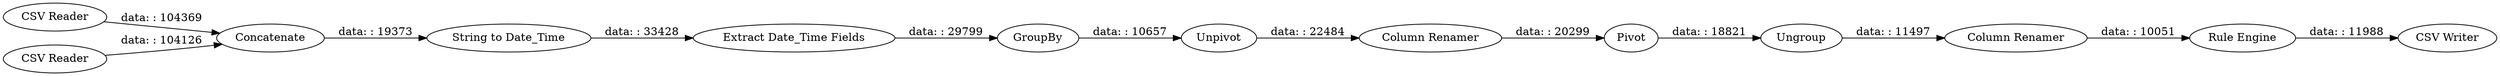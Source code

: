digraph {
	"-2043094894100636391_1" [label="CSV Reader"]
	"-2043094894100636391_3" [label="String to Date_Time"]
	"-2043094894100636391_24" [label=GroupBy]
	"-2043094894100636391_8" [label=Concatenate]
	"-2043094894100636391_31" [label=Unpivot]
	"-2043094894100636391_25" [label="Column Renamer"]
	"-2043094894100636391_28" [label=Ungroup]
	"-2043094894100636391_29" [label="Rule Engine"]
	"-2043094894100636391_33" [label="CSV Writer"]
	"-2043094894100636391_27" [label="Column Renamer"]
	"-2043094894100636391_2" [label="CSV Reader"]
	"-2043094894100636391_5" [label="Extract Date_Time Fields"]
	"-2043094894100636391_26" [label=Pivot]
	"-2043094894100636391_3" -> "-2043094894100636391_5" [label="data: : 33428"]
	"-2043094894100636391_28" -> "-2043094894100636391_27" [label="data: : 11497"]
	"-2043094894100636391_1" -> "-2043094894100636391_8" [label="data: : 104369"]
	"-2043094894100636391_24" -> "-2043094894100636391_31" [label="data: : 10657"]
	"-2043094894100636391_27" -> "-2043094894100636391_29" [label="data: : 10051"]
	"-2043094894100636391_8" -> "-2043094894100636391_3" [label="data: : 19373"]
	"-2043094894100636391_26" -> "-2043094894100636391_28" [label="data: : 18821"]
	"-2043094894100636391_29" -> "-2043094894100636391_33" [label="data: : 11988"]
	"-2043094894100636391_25" -> "-2043094894100636391_26" [label="data: : 20299"]
	"-2043094894100636391_2" -> "-2043094894100636391_8" [label="data: : 104126"]
	"-2043094894100636391_5" -> "-2043094894100636391_24" [label="data: : 29799"]
	"-2043094894100636391_31" -> "-2043094894100636391_25" [label="data: : 22484"]
	rankdir=LR
}
